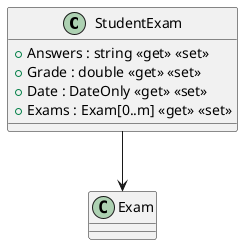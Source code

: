 @startuml
class StudentExam {
    + Answers : string <<get>> <<set>>
    + Grade : double <<get>> <<set>>
    + Date : DateOnly <<get>> <<set>>
    + Exams : Exam[0..m] <<get>> <<set>>
}
StudentExam --> Exam
@enduml
